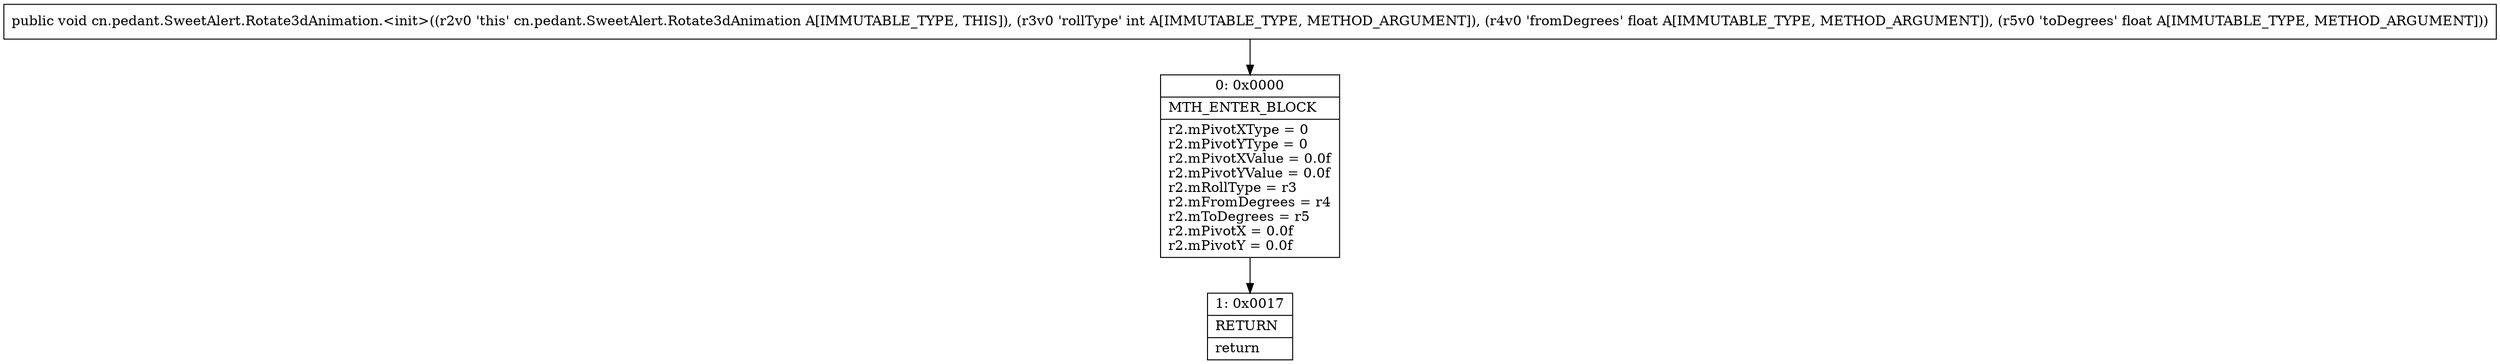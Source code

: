 digraph "CFG forcn.pedant.SweetAlert.Rotate3dAnimation.\<init\>(IFF)V" {
Node_0 [shape=record,label="{0\:\ 0x0000|MTH_ENTER_BLOCK\l|r2.mPivotXType = 0\lr2.mPivotYType = 0\lr2.mPivotXValue = 0.0f\lr2.mPivotYValue = 0.0f\lr2.mRollType = r3\lr2.mFromDegrees = r4\lr2.mToDegrees = r5\lr2.mPivotX = 0.0f\lr2.mPivotY = 0.0f\l}"];
Node_1 [shape=record,label="{1\:\ 0x0017|RETURN\l|return\l}"];
MethodNode[shape=record,label="{public void cn.pedant.SweetAlert.Rotate3dAnimation.\<init\>((r2v0 'this' cn.pedant.SweetAlert.Rotate3dAnimation A[IMMUTABLE_TYPE, THIS]), (r3v0 'rollType' int A[IMMUTABLE_TYPE, METHOD_ARGUMENT]), (r4v0 'fromDegrees' float A[IMMUTABLE_TYPE, METHOD_ARGUMENT]), (r5v0 'toDegrees' float A[IMMUTABLE_TYPE, METHOD_ARGUMENT])) }"];
MethodNode -> Node_0;
Node_0 -> Node_1;
}

